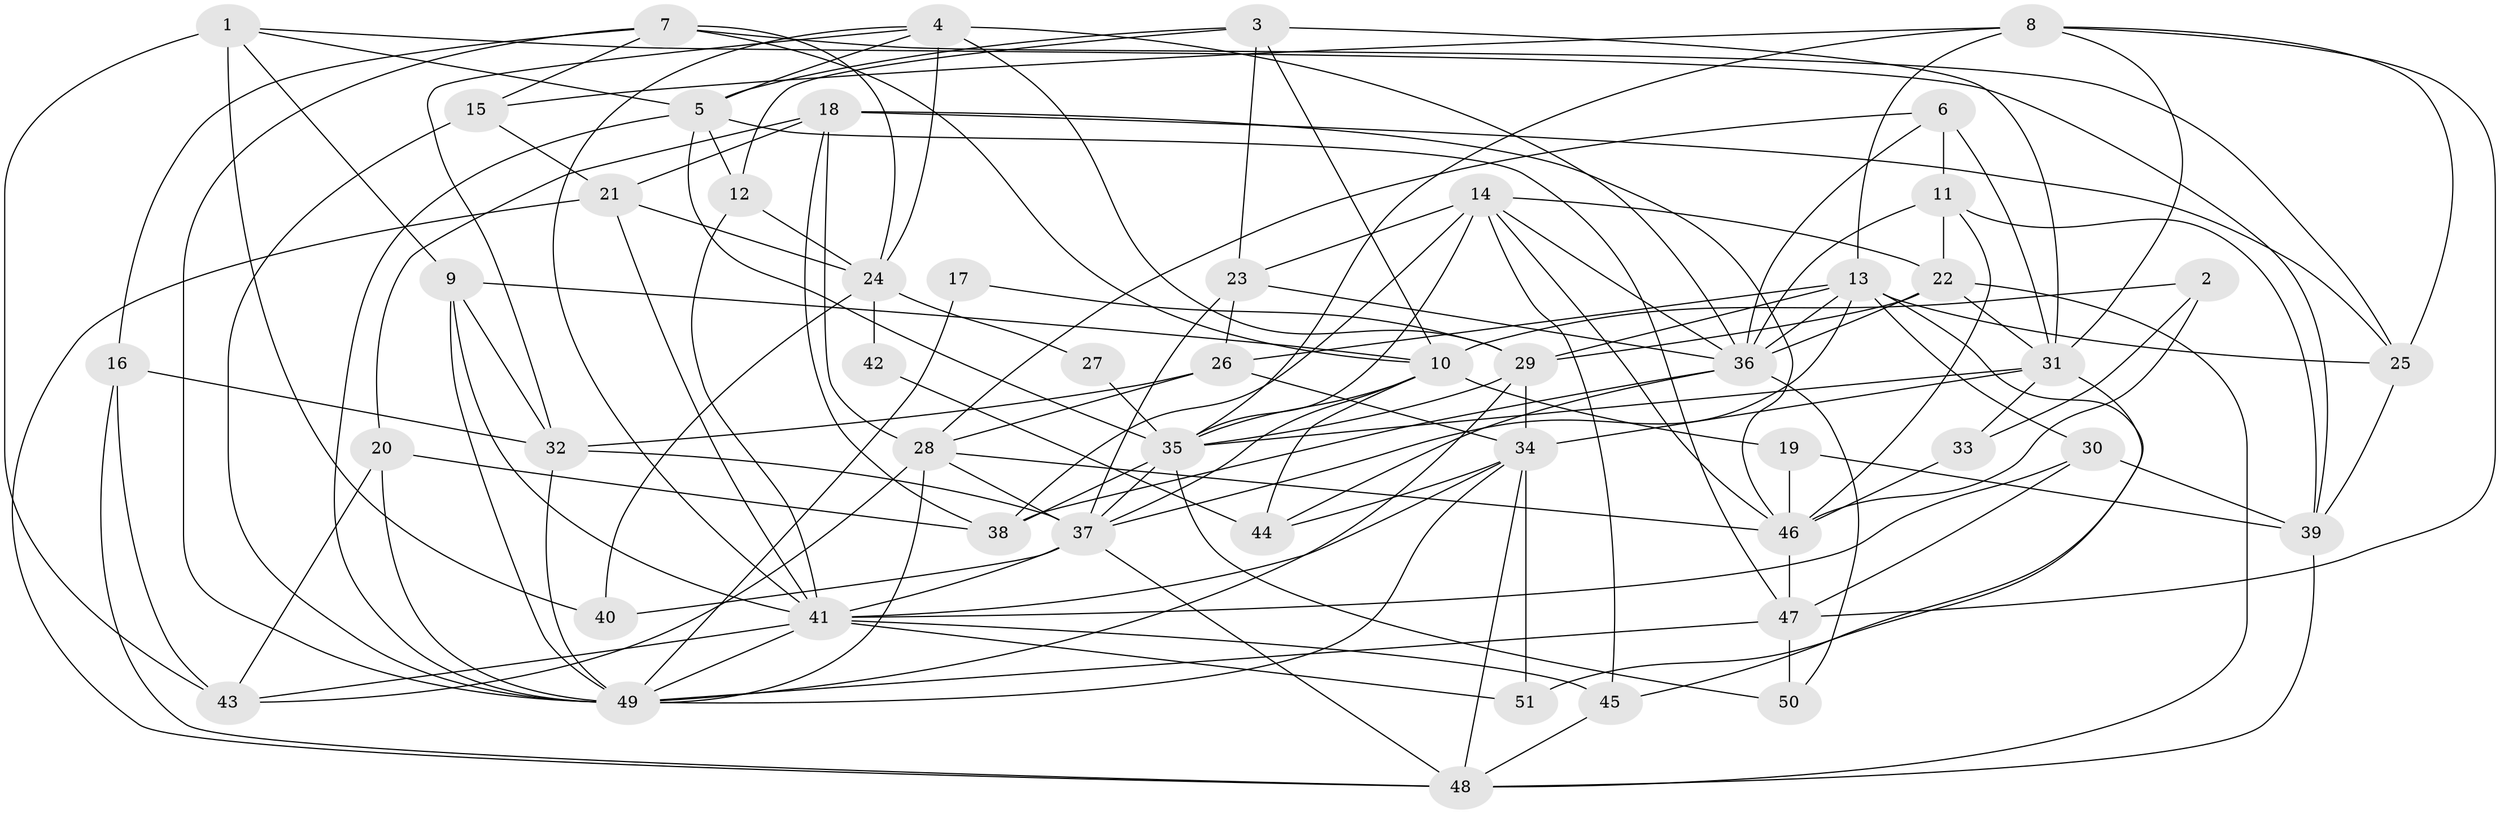 // original degree distribution, {3: 0.23529411764705882, 5: 0.1568627450980392, 7: 0.00980392156862745, 6: 0.11764705882352941, 4: 0.3235294117647059, 2: 0.13725490196078433, 8: 0.00980392156862745, 9: 0.00980392156862745}
// Generated by graph-tools (version 1.1) at 2025/50/03/09/25 03:50:13]
// undirected, 51 vertices, 144 edges
graph export_dot {
graph [start="1"]
  node [color=gray90,style=filled];
  1;
  2;
  3;
  4;
  5;
  6;
  7;
  8;
  9;
  10;
  11;
  12;
  13;
  14;
  15;
  16;
  17;
  18;
  19;
  20;
  21;
  22;
  23;
  24;
  25;
  26;
  27;
  28;
  29;
  30;
  31;
  32;
  33;
  34;
  35;
  36;
  37;
  38;
  39;
  40;
  41;
  42;
  43;
  44;
  45;
  46;
  47;
  48;
  49;
  50;
  51;
  1 -- 5 [weight=1.0];
  1 -- 9 [weight=1.0];
  1 -- 39 [weight=1.0];
  1 -- 40 [weight=1.0];
  1 -- 43 [weight=1.0];
  2 -- 10 [weight=1.0];
  2 -- 33 [weight=1.0];
  2 -- 46 [weight=1.0];
  3 -- 5 [weight=1.0];
  3 -- 10 [weight=1.0];
  3 -- 12 [weight=1.0];
  3 -- 23 [weight=1.0];
  3 -- 31 [weight=1.0];
  4 -- 5 [weight=1.0];
  4 -- 24 [weight=2.0];
  4 -- 29 [weight=1.0];
  4 -- 32 [weight=1.0];
  4 -- 36 [weight=1.0];
  4 -- 41 [weight=1.0];
  5 -- 12 [weight=1.0];
  5 -- 35 [weight=1.0];
  5 -- 47 [weight=1.0];
  5 -- 49 [weight=1.0];
  6 -- 11 [weight=1.0];
  6 -- 28 [weight=1.0];
  6 -- 31 [weight=2.0];
  6 -- 36 [weight=1.0];
  7 -- 10 [weight=1.0];
  7 -- 15 [weight=1.0];
  7 -- 16 [weight=1.0];
  7 -- 24 [weight=1.0];
  7 -- 25 [weight=1.0];
  7 -- 49 [weight=1.0];
  8 -- 13 [weight=1.0];
  8 -- 15 [weight=1.0];
  8 -- 25 [weight=1.0];
  8 -- 31 [weight=1.0];
  8 -- 35 [weight=1.0];
  8 -- 47 [weight=1.0];
  9 -- 10 [weight=1.0];
  9 -- 32 [weight=1.0];
  9 -- 41 [weight=1.0];
  9 -- 49 [weight=1.0];
  10 -- 19 [weight=1.0];
  10 -- 35 [weight=1.0];
  10 -- 37 [weight=1.0];
  10 -- 44 [weight=1.0];
  11 -- 22 [weight=1.0];
  11 -- 36 [weight=1.0];
  11 -- 39 [weight=1.0];
  11 -- 46 [weight=1.0];
  12 -- 24 [weight=1.0];
  12 -- 41 [weight=1.0];
  13 -- 25 [weight=1.0];
  13 -- 26 [weight=1.0];
  13 -- 29 [weight=1.0];
  13 -- 30 [weight=1.0];
  13 -- 36 [weight=1.0];
  13 -- 37 [weight=1.0];
  13 -- 45 [weight=1.0];
  14 -- 22 [weight=1.0];
  14 -- 23 [weight=1.0];
  14 -- 35 [weight=1.0];
  14 -- 36 [weight=1.0];
  14 -- 38 [weight=1.0];
  14 -- 45 [weight=1.0];
  14 -- 46 [weight=1.0];
  15 -- 21 [weight=1.0];
  15 -- 49 [weight=1.0];
  16 -- 32 [weight=1.0];
  16 -- 43 [weight=1.0];
  16 -- 48 [weight=1.0];
  17 -- 29 [weight=1.0];
  17 -- 49 [weight=1.0];
  18 -- 20 [weight=1.0];
  18 -- 21 [weight=1.0];
  18 -- 25 [weight=1.0];
  18 -- 28 [weight=1.0];
  18 -- 38 [weight=1.0];
  18 -- 46 [weight=1.0];
  19 -- 39 [weight=1.0];
  19 -- 46 [weight=1.0];
  20 -- 38 [weight=1.0];
  20 -- 43 [weight=1.0];
  20 -- 49 [weight=2.0];
  21 -- 24 [weight=1.0];
  21 -- 41 [weight=1.0];
  21 -- 48 [weight=1.0];
  22 -- 29 [weight=1.0];
  22 -- 31 [weight=1.0];
  22 -- 36 [weight=1.0];
  22 -- 48 [weight=1.0];
  23 -- 26 [weight=1.0];
  23 -- 36 [weight=1.0];
  23 -- 37 [weight=1.0];
  24 -- 27 [weight=1.0];
  24 -- 40 [weight=1.0];
  24 -- 42 [weight=1.0];
  25 -- 39 [weight=1.0];
  26 -- 28 [weight=1.0];
  26 -- 32 [weight=1.0];
  26 -- 34 [weight=1.0];
  27 -- 35 [weight=1.0];
  28 -- 37 [weight=1.0];
  28 -- 43 [weight=1.0];
  28 -- 46 [weight=1.0];
  28 -- 49 [weight=2.0];
  29 -- 34 [weight=1.0];
  29 -- 35 [weight=1.0];
  29 -- 49 [weight=1.0];
  30 -- 39 [weight=1.0];
  30 -- 41 [weight=1.0];
  30 -- 47 [weight=1.0];
  31 -- 33 [weight=1.0];
  31 -- 34 [weight=1.0];
  31 -- 35 [weight=2.0];
  31 -- 51 [weight=1.0];
  32 -- 37 [weight=1.0];
  32 -- 49 [weight=1.0];
  33 -- 46 [weight=1.0];
  34 -- 41 [weight=1.0];
  34 -- 44 [weight=1.0];
  34 -- 48 [weight=1.0];
  34 -- 49 [weight=1.0];
  34 -- 51 [weight=1.0];
  35 -- 37 [weight=1.0];
  35 -- 38 [weight=1.0];
  35 -- 50 [weight=1.0];
  36 -- 38 [weight=1.0];
  36 -- 44 [weight=1.0];
  36 -- 50 [weight=1.0];
  37 -- 40 [weight=1.0];
  37 -- 41 [weight=1.0];
  37 -- 48 [weight=1.0];
  39 -- 48 [weight=1.0];
  41 -- 43 [weight=1.0];
  41 -- 45 [weight=1.0];
  41 -- 49 [weight=1.0];
  41 -- 51 [weight=1.0];
  42 -- 44 [weight=1.0];
  45 -- 48 [weight=1.0];
  46 -- 47 [weight=1.0];
  47 -- 49 [weight=1.0];
  47 -- 50 [weight=1.0];
}
